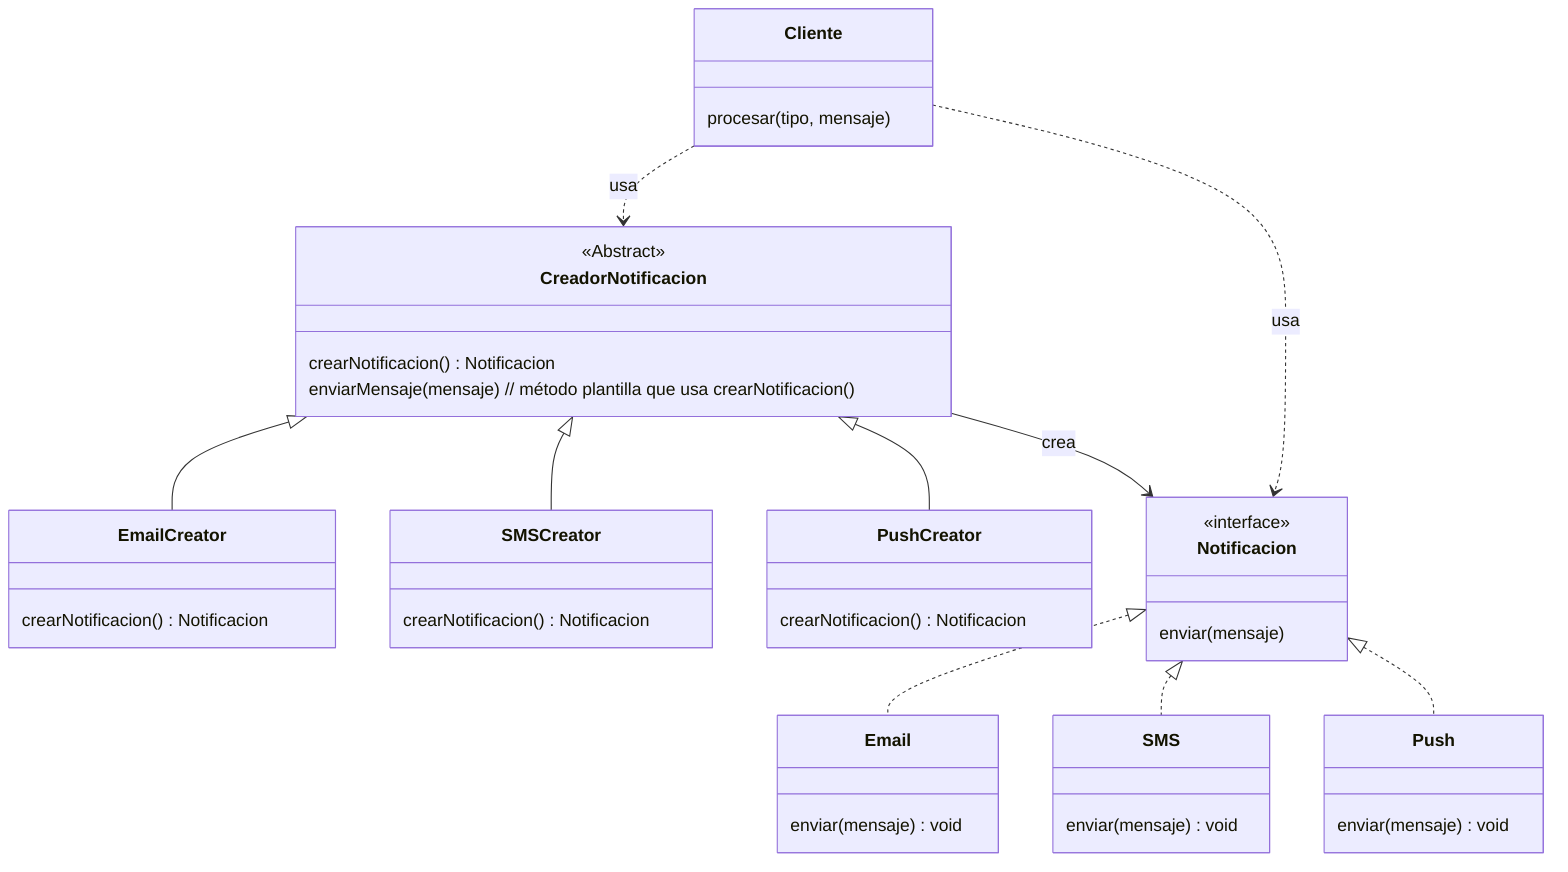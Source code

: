 classDiagram
%% Producto (abstracción)
    class Notificacion {
        <<interface>>
        enviar(mensaje)
    }

%% Productos concretos
    class Email {
        enviar(mensaje) void
    }
    class SMS {
        enviar(mensaje) void
    }
    class Push {
        enviar(mensaje) void
    }

%% Creador abstracto
    class CreadorNotificacion {
        <<Abstract>>
        crearNotificacion() Notificacion
        enviarMensaje(mensaje)  // método plantilla que usa crearNotificacion()
    }

%% Creadores concretos
    class EmailCreator {
        crearNotificacion() Notificacion
    }
    class SMSCreator {
        crearNotificacion() Notificacion
    }
    class PushCreator {
        crearNotificacion() Notificacion
    }

%% Cliente (opcional para contexto)
    class Cliente {
        procesar(tipo, mensaje)
    }

%% Relaciones
    Notificacion <|.. Email
    Notificacion <|.. SMS
    Notificacion <|.. Push

    CreadorNotificacion <|-- EmailCreator
    CreadorNotificacion <|-- SMSCreator
    CreadorNotificacion <|-- PushCreator

    CreadorNotificacion --> Notificacion : crea

    Cliente ..> CreadorNotificacion : usa
    Cliente ..> Notificacion : usa